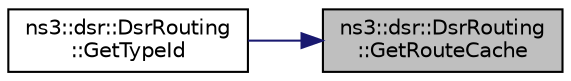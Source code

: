 digraph "ns3::dsr::DsrRouting::GetRouteCache"
{
 // LATEX_PDF_SIZE
  edge [fontname="Helvetica",fontsize="10",labelfontname="Helvetica",labelfontsize="10"];
  node [fontname="Helvetica",fontsize="10",shape=record];
  rankdir="RL";
  Node1 [label="ns3::dsr::DsrRouting\l::GetRouteCache",height=0.2,width=0.4,color="black", fillcolor="grey75", style="filled", fontcolor="black",tooltip="Get the route cache."];
  Node1 -> Node2 [dir="back",color="midnightblue",fontsize="10",style="solid",fontname="Helvetica"];
  Node2 [label="ns3::dsr::DsrRouting\l::GetTypeId",height=0.2,width=0.4,color="black", fillcolor="white", style="filled",URL="$classns3_1_1dsr_1_1_dsr_routing.html#add1c578a2b05d4e9bdd3d983b2e3b4ae",tooltip="Get the type identificator."];
}
